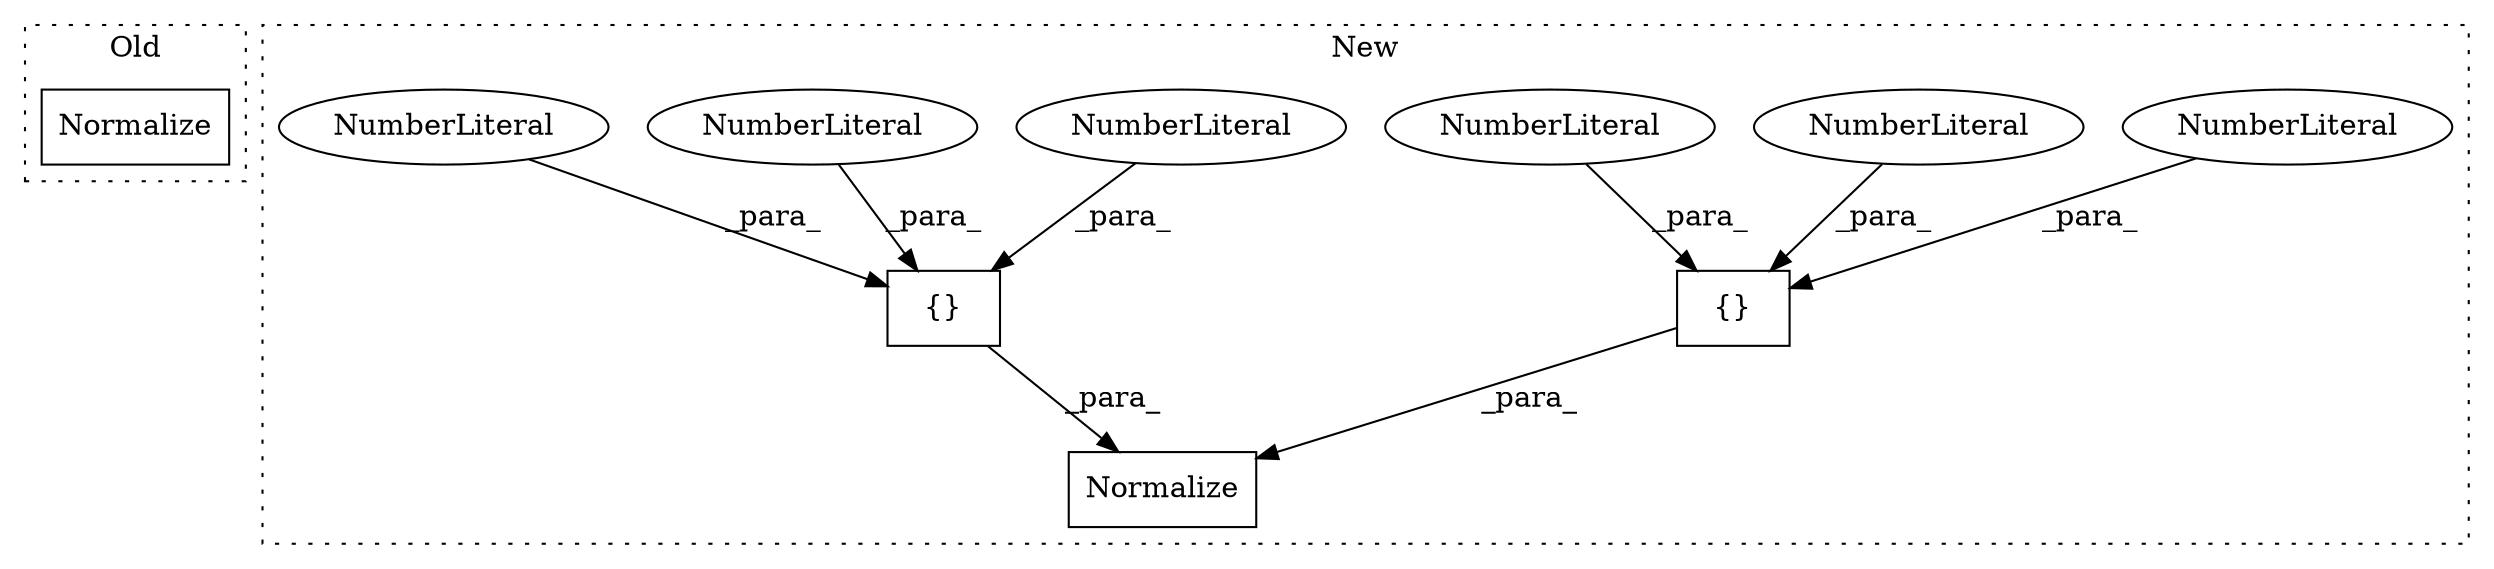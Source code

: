 digraph G {
subgraph cluster0 {
1 [label="Normalize" a="32" s="2929" l="11" shape="box"];
label = "Old";
style="dotted";
}
subgraph cluster1 {
2 [label="Normalize" a="32" s="2929,3000" l="10,1" shape="box"];
3 [label="{}" a="4" s="2950,2968" l="1,1" shape="box"];
4 [label="NumberLiteral" a="34" s="2951" l="5" shape="ellipse"];
5 [label="{}" a="4" s="2981,2999" l="1,1" shape="box"];
6 [label="NumberLiteral" a="34" s="2963" l="5" shape="ellipse"];
7 [label="NumberLiteral" a="34" s="2988" l="5" shape="ellipse"];
8 [label="NumberLiteral" a="34" s="2982" l="5" shape="ellipse"];
9 [label="NumberLiteral" a="34" s="2994" l="5" shape="ellipse"];
10 [label="NumberLiteral" a="34" s="2957" l="5" shape="ellipse"];
label = "New";
style="dotted";
}
3 -> 2 [label="_para_"];
4 -> 3 [label="_para_"];
5 -> 2 [label="_para_"];
6 -> 3 [label="_para_"];
7 -> 5 [label="_para_"];
8 -> 5 [label="_para_"];
9 -> 5 [label="_para_"];
10 -> 3 [label="_para_"];
}